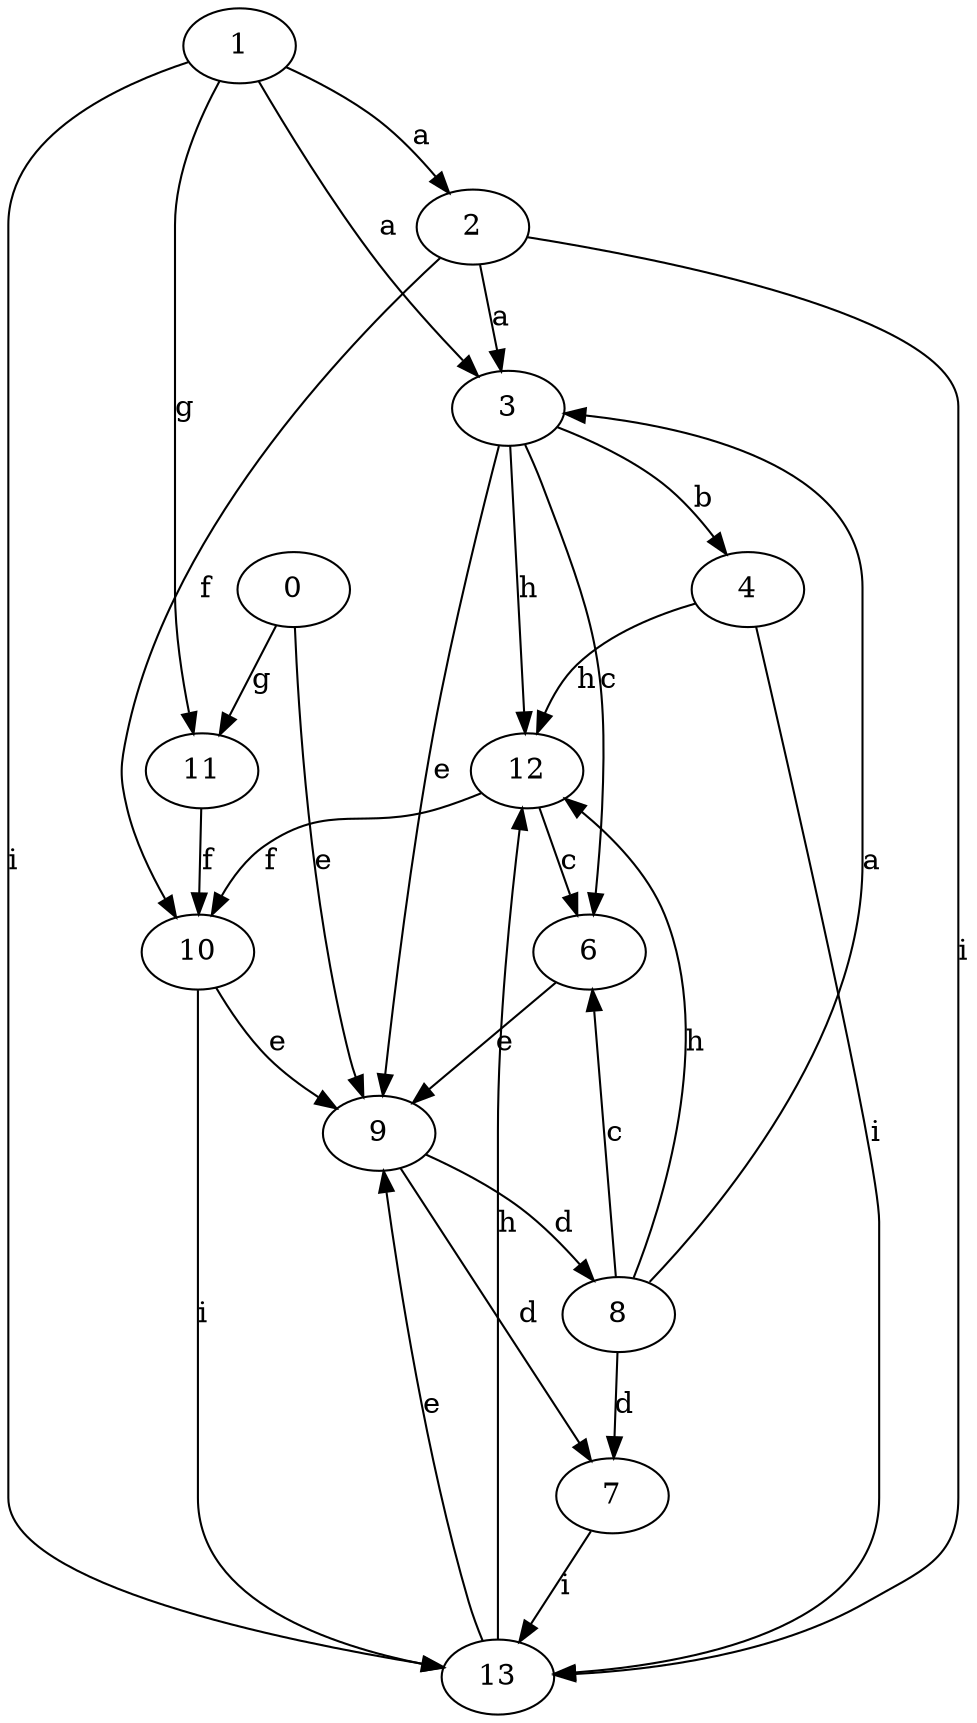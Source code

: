 strict digraph  {
1;
2;
3;
4;
0;
6;
7;
8;
9;
10;
11;
12;
13;
1 -> 2  [label=a];
1 -> 3  [label=a];
1 -> 11  [label=g];
1 -> 13  [label=i];
2 -> 3  [label=a];
2 -> 10  [label=f];
2 -> 13  [label=i];
3 -> 4  [label=b];
3 -> 6  [label=c];
3 -> 9  [label=e];
3 -> 12  [label=h];
4 -> 12  [label=h];
4 -> 13  [label=i];
0 -> 9  [label=e];
0 -> 11  [label=g];
6 -> 9  [label=e];
7 -> 13  [label=i];
8 -> 3  [label=a];
8 -> 6  [label=c];
8 -> 7  [label=d];
8 -> 12  [label=h];
9 -> 7  [label=d];
9 -> 8  [label=d];
10 -> 9  [label=e];
10 -> 13  [label=i];
11 -> 10  [label=f];
12 -> 6  [label=c];
12 -> 10  [label=f];
13 -> 9  [label=e];
13 -> 12  [label=h];
}
